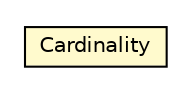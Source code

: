 #!/usr/local/bin/dot
#
# Class diagram 
# Generated by UMLGraph version R5_6-24-gf6e263 (http://www.umlgraph.org/)
#

digraph G {
	edge [fontname="Helvetica",fontsize=10,labelfontname="Helvetica",labelfontsize=10];
	node [fontname="Helvetica",fontsize=10,shape=plaintext];
	nodesep=0.25;
	ranksep=0.5;
	// org.universAAL.tools.ucc.configuration.model.Cardinality
	c37773 [label=<<table title="org.universAAL.tools.ucc.configuration.model.Cardinality" border="0" cellborder="1" cellspacing="0" cellpadding="2" port="p" bgcolor="lemonChiffon" href="./Cardinality.html">
		<tr><td><table border="0" cellspacing="0" cellpadding="1">
<tr><td align="center" balign="center"> Cardinality </td></tr>
		</table></td></tr>
		</table>>, URL="./Cardinality.html", fontname="Helvetica", fontcolor="black", fontsize=10.0];
}

